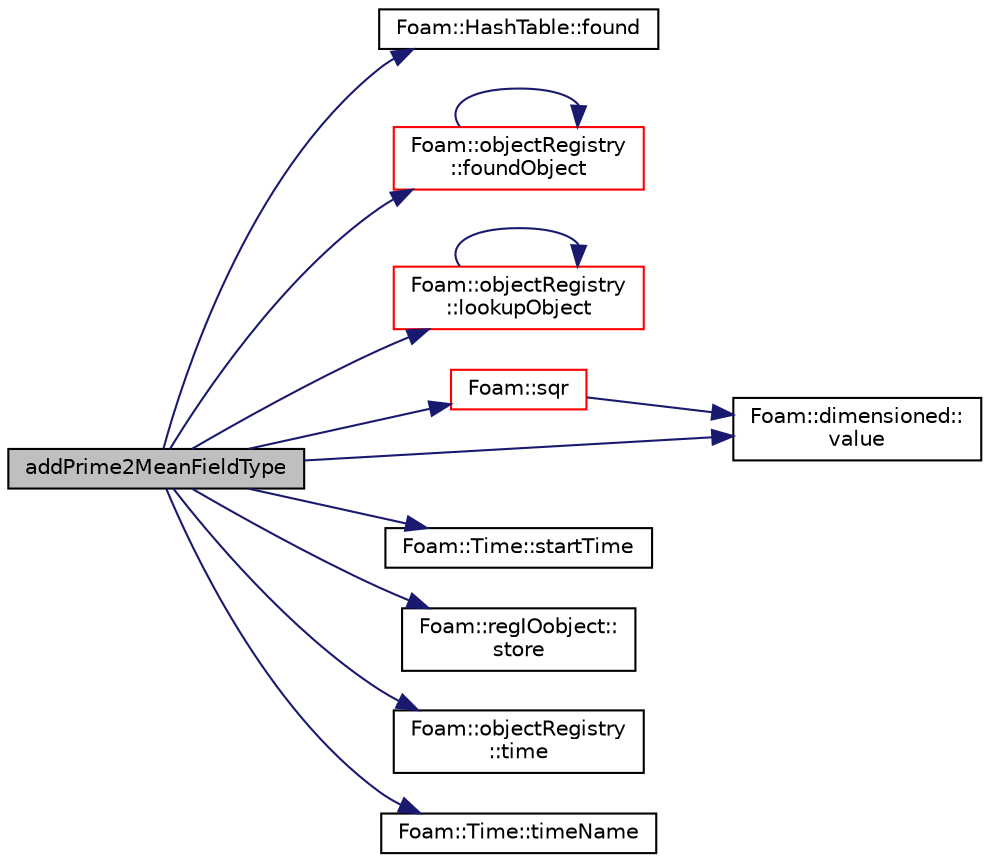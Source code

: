 digraph "addPrime2MeanFieldType"
{
  bgcolor="transparent";
  edge [fontname="Helvetica",fontsize="10",labelfontname="Helvetica",labelfontsize="10"];
  node [fontname="Helvetica",fontsize="10",shape=record];
  rankdir="LR";
  Node136 [label="addPrime2MeanFieldType",height=0.2,width=0.4,color="black", fillcolor="grey75", style="filled", fontcolor="black"];
  Node136 -> Node137 [color="midnightblue",fontsize="10",style="solid",fontname="Helvetica"];
  Node137 [label="Foam::HashTable::found",height=0.2,width=0.4,color="black",URL="$a26841.html#a9a7a02c333e3e98344a1e5b891c4d985",tooltip="Return true if hashedEntry is found in table. "];
  Node136 -> Node138 [color="midnightblue",fontsize="10",style="solid",fontname="Helvetica"];
  Node138 [label="Foam::objectRegistry\l::foundObject",height=0.2,width=0.4,color="red",URL="$a27433.html#afb1fd730975d12fa5bcd4252fbf2b92c",tooltip="Is the named Type found? "];
  Node138 -> Node138 [color="midnightblue",fontsize="10",style="solid",fontname="Helvetica"];
  Node136 -> Node149 [color="midnightblue",fontsize="10",style="solid",fontname="Helvetica"];
  Node149 [label="Foam::objectRegistry\l::lookupObject",height=0.2,width=0.4,color="red",URL="$a27433.html#a8b49296f8410366342c524250612c2aa",tooltip="Lookup and return the object of the given Type. "];
  Node149 -> Node149 [color="midnightblue",fontsize="10",style="solid",fontname="Helvetica"];
  Node136 -> Node190 [color="midnightblue",fontsize="10",style="solid",fontname="Helvetica"];
  Node190 [label="Foam::sqr",height=0.2,width=0.4,color="red",URL="$a21851.html#a277dc11c581d53826ab5090b08f3b17b"];
  Node190 -> Node146 [color="midnightblue",fontsize="10",style="solid",fontname="Helvetica"];
  Node146 [label="Foam::dimensioned::\lvalue",height=0.2,width=0.4,color="black",URL="$a27473.html#a7948200a26c85fc3a83ffa510a91d668",tooltip="Return const reference to value. "];
  Node136 -> Node191 [color="midnightblue",fontsize="10",style="solid",fontname="Helvetica"];
  Node191 [label="Foam::Time::startTime",height=0.2,width=0.4,color="black",URL="$a27457.html#a1a4be808a97531916a76b8c51c5f61a5",tooltip="Return start time. "];
  Node136 -> Node192 [color="midnightblue",fontsize="10",style="solid",fontname="Helvetica"];
  Node192 [label="Foam::regIOobject::\lstore",height=0.2,width=0.4,color="black",URL="$a27441.html#af5d1fdcbfe78592afb590a4c244acf20",tooltip="Transfer ownership of this object to its registry. "];
  Node136 -> Node193 [color="midnightblue",fontsize="10",style="solid",fontname="Helvetica"];
  Node193 [label="Foam::objectRegistry\l::time",height=0.2,width=0.4,color="black",URL="$a27433.html#a0d94096809fe3376b29a2a29ca11bb18",tooltip="Return time. "];
  Node136 -> Node194 [color="midnightblue",fontsize="10",style="solid",fontname="Helvetica"];
  Node194 [label="Foam::Time::timeName",height=0.2,width=0.4,color="black",URL="$a27457.html#a5ae6a110de1b22323e19a46943c7f0c1",tooltip="Return time name of given scalar time. "];
  Node136 -> Node146 [color="midnightblue",fontsize="10",style="solid",fontname="Helvetica"];
}
